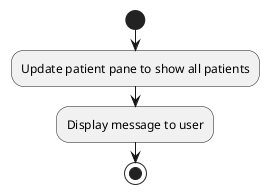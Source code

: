 @startuml ListPatientActivityDiagram
start
:Update patient pane to show all patients;
:Display message to user;
stop
@enduml
